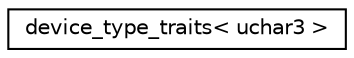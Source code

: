 digraph G
{
  edge [fontname="Helvetica",fontsize="10",labelfontname="Helvetica",labelfontsize="10"];
  node [fontname="Helvetica",fontsize="10",shape=record];
  rankdir=LR;
  Node1 [label="device_type_traits\< uchar3 \>",height=0.2,width=0.4,color="black", fillcolor="white", style="filled",URL="$de/dd3/structdevice__type__traits_3_01uchar3_01_4.html"];
}
